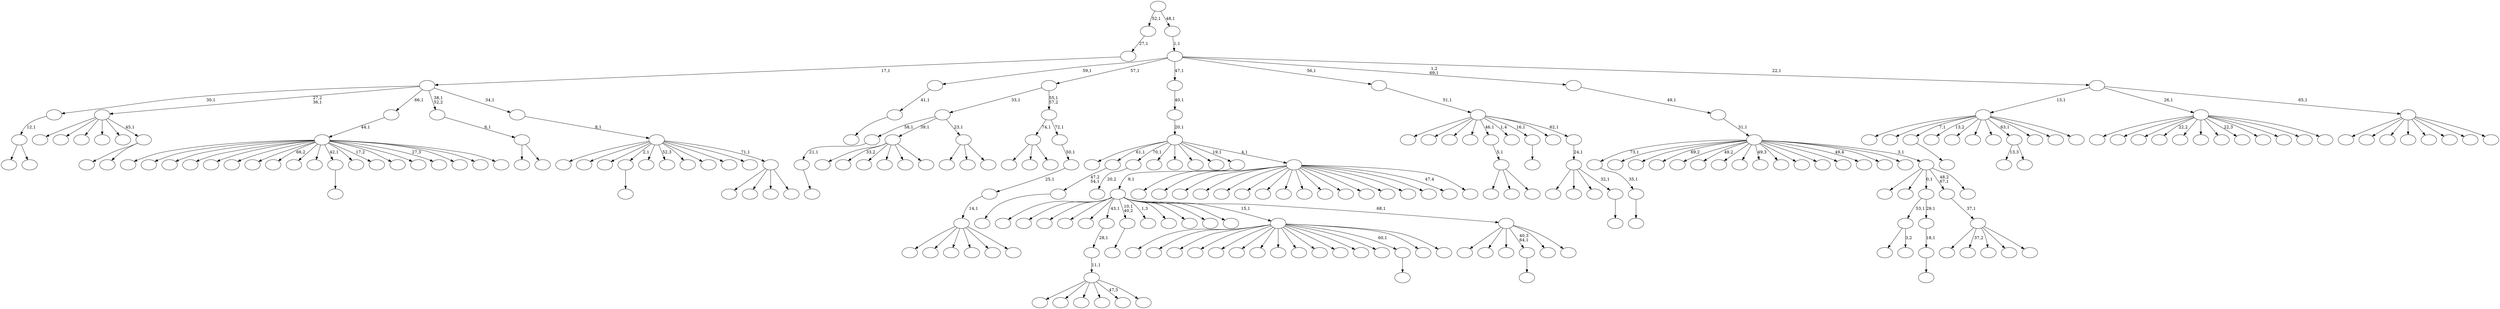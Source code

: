digraph T {
	275 [label=""]
	274 [label=""]
	273 [label=""]
	272 [label=""]
	271 [label=""]
	270 [label=""]
	269 [label=""]
	268 [label=""]
	267 [label=""]
	266 [label=""]
	265 [label=""]
	264 [label=""]
	263 [label=""]
	262 [label=""]
	261 [label=""]
	260 [label=""]
	259 [label=""]
	258 [label=""]
	257 [label=""]
	256 [label=""]
	255 [label=""]
	254 [label=""]
	253 [label=""]
	252 [label=""]
	251 [label=""]
	250 [label=""]
	249 [label=""]
	248 [label=""]
	247 [label=""]
	246 [label=""]
	245 [label=""]
	244 [label=""]
	243 [label=""]
	242 [label=""]
	241 [label=""]
	240 [label=""]
	239 [label=""]
	238 [label=""]
	237 [label=""]
	236 [label=""]
	235 [label=""]
	234 [label=""]
	233 [label=""]
	232 [label=""]
	231 [label=""]
	230 [label=""]
	229 [label=""]
	228 [label=""]
	227 [label=""]
	226 [label=""]
	225 [label=""]
	224 [label=""]
	223 [label=""]
	222 [label=""]
	221 [label=""]
	220 [label=""]
	219 [label=""]
	218 [label=""]
	217 [label=""]
	216 [label=""]
	215 [label=""]
	214 [label=""]
	213 [label=""]
	212 [label=""]
	211 [label=""]
	210 [label=""]
	209 [label=""]
	208 [label=""]
	207 [label=""]
	206 [label=""]
	205 [label=""]
	204 [label=""]
	203 [label=""]
	202 [label=""]
	201 [label=""]
	200 [label=""]
	199 [label=""]
	198 [label=""]
	197 [label=""]
	196 [label=""]
	195 [label=""]
	194 [label=""]
	193 [label=""]
	192 [label=""]
	191 [label=""]
	190 [label=""]
	189 [label=""]
	188 [label=""]
	187 [label=""]
	186 [label=""]
	185 [label=""]
	184 [label=""]
	183 [label=""]
	182 [label=""]
	181 [label=""]
	180 [label=""]
	179 [label=""]
	178 [label=""]
	177 [label=""]
	176 [label=""]
	175 [label=""]
	174 [label=""]
	173 [label=""]
	172 [label=""]
	171 [label=""]
	170 [label=""]
	169 [label=""]
	168 [label=""]
	167 [label=""]
	166 [label=""]
	165 [label=""]
	164 [label=""]
	163 [label=""]
	162 [label=""]
	161 [label=""]
	160 [label=""]
	159 [label=""]
	158 [label=""]
	157 [label=""]
	156 [label=""]
	155 [label=""]
	154 [label=""]
	153 [label=""]
	152 [label=""]
	151 [label=""]
	150 [label=""]
	149 [label=""]
	148 [label=""]
	147 [label=""]
	146 [label=""]
	145 [label=""]
	144 [label=""]
	143 [label=""]
	142 [label=""]
	141 [label=""]
	140 [label=""]
	139 [label=""]
	138 [label=""]
	137 [label=""]
	136 [label=""]
	135 [label=""]
	134 [label=""]
	133 [label=""]
	132 [label=""]
	131 [label=""]
	130 [label=""]
	129 [label=""]
	128 [label=""]
	127 [label=""]
	126 [label=""]
	125 [label=""]
	124 [label=""]
	123 [label=""]
	122 [label=""]
	121 [label=""]
	120 [label=""]
	119 [label=""]
	118 [label=""]
	117 [label=""]
	116 [label=""]
	115 [label=""]
	114 [label=""]
	113 [label=""]
	112 [label=""]
	111 [label=""]
	110 [label=""]
	109 [label=""]
	108 [label=""]
	107 [label=""]
	106 [label=""]
	105 [label=""]
	104 [label=""]
	103 [label=""]
	102 [label=""]
	101 [label=""]
	100 [label=""]
	99 [label=""]
	98 [label=""]
	97 [label=""]
	96 [label=""]
	95 [label=""]
	94 [label=""]
	93 [label=""]
	92 [label=""]
	91 [label=""]
	90 [label=""]
	89 [label=""]
	88 [label=""]
	87 [label=""]
	86 [label=""]
	85 [label=""]
	84 [label=""]
	83 [label=""]
	82 [label=""]
	81 [label=""]
	80 [label=""]
	79 [label=""]
	78 [label=""]
	77 [label=""]
	76 [label=""]
	75 [label=""]
	74 [label=""]
	73 [label=""]
	72 [label=""]
	71 [label=""]
	70 [label=""]
	69 [label=""]
	68 [label=""]
	67 [label=""]
	66 [label=""]
	65 [label=""]
	64 [label=""]
	63 [label=""]
	62 [label=""]
	61 [label=""]
	60 [label=""]
	59 [label=""]
	58 [label=""]
	57 [label=""]
	56 [label=""]
	55 [label=""]
	54 [label=""]
	53 [label=""]
	52 [label=""]
	51 [label=""]
	50 [label=""]
	49 [label=""]
	48 [label=""]
	47 [label=""]
	46 [label=""]
	45 [label=""]
	44 [label=""]
	43 [label=""]
	42 [label=""]
	41 [label=""]
	40 [label=""]
	39 [label=""]
	38 [label=""]
	37 [label=""]
	36 [label=""]
	35 [label=""]
	34 [label=""]
	33 [label=""]
	32 [label=""]
	31 [label=""]
	30 [label=""]
	29 [label=""]
	28 [label=""]
	27 [label=""]
	26 [label=""]
	25 [label=""]
	24 [label=""]
	23 [label=""]
	22 [label=""]
	21 [label=""]
	20 [label=""]
	19 [label=""]
	18 [label=""]
	17 [label=""]
	16 [label=""]
	15 [label=""]
	14 [label=""]
	13 [label=""]
	12 [label=""]
	11 [label=""]
	10 [label=""]
	9 [label=""]
	8 [label=""]
	7 [label=""]
	6 [label=""]
	5 [label=""]
	4 [label=""]
	3 [label=""]
	2 [label=""]
	1 [label=""]
	0 [label=""]
	263 -> 264 [label=""]
	262 -> 263 [label="35,1"]
	240 -> 241 [label=""]
	239 -> 240 [label="41,1"]
	229 -> 230 [label=""]
	228 -> 229 [label="21,1"]
	199 -> 200 [label=""]
	192 -> 193 [label=""]
	183 -> 268 [label=""]
	183 -> 184 [label="3,2"]
	180 -> 181 [label=""]
	179 -> 180 [label="47,2\n54,1"]
	172 -> 173 [label="20,2"]
	155 -> 251 [label=""]
	155 -> 245 [label=""]
	155 -> 242 [label=""]
	155 -> 238 [label=""]
	155 -> 203 [label="47,3"]
	155 -> 156 [label=""]
	154 -> 155 [label="11,1"]
	153 -> 154 [label="28,1"]
	138 -> 231 [label=""]
	138 -> 221 [label="33,2"]
	138 -> 216 [label=""]
	138 -> 213 [label=""]
	138 -> 147 [label=""]
	138 -> 139 [label=""]
	134 -> 135 [label=""]
	125 -> 269 [label="13,3"]
	125 -> 126 [label=""]
	122 -> 248 [label=""]
	122 -> 123 [label=""]
	121 -> 122 [label="12,1"]
	117 -> 118 [label=""]
	114 -> 243 [label=""]
	114 -> 162 [label=""]
	114 -> 115 [label=""]
	111 -> 233 [label=""]
	111 -> 174 [label=""]
	111 -> 112 [label=""]
	110 -> 111 [label="5,1"]
	108 -> 207 [label=""]
	108 -> 149 [label=""]
	108 -> 109 [label=""]
	107 -> 228 [label="58,1"]
	107 -> 138 [label="39,1"]
	107 -> 108 [label="23,1"]
	104 -> 105 [label=""]
	103 -> 104 [label="18,1"]
	102 -> 183 [label="53,1"]
	102 -> 103 [label="29,1"]
	90 -> 91 [label=""]
	73 -> 74 [label=""]
	68 -> 274 [label=""]
	68 -> 265 [label=""]
	68 -> 192 [label="7,1"]
	68 -> 168 [label="13,2"]
	68 -> 167 [label=""]
	68 -> 152 [label=""]
	68 -> 129 [label=""]
	68 -> 125 [label="63,1"]
	68 -> 99 [label=""]
	68 -> 80 [label=""]
	68 -> 69 [label=""]
	64 -> 160 [label=""]
	64 -> 65 [label=""]
	63 -> 258 [label=""]
	63 -> 252 [label=""]
	63 -> 217 [label=""]
	63 -> 169 [label=""]
	63 -> 158 [label=""]
	63 -> 64 [label="45,1"]
	59 -> 60 [label=""]
	56 -> 255 [label=""]
	56 -> 226 [label=""]
	56 -> 210 [label=""]
	56 -> 209 [label=""]
	56 -> 190 [label=""]
	56 -> 182 [label=""]
	56 -> 151 [label=""]
	56 -> 137 [label="66,2"]
	56 -> 127 [label=""]
	56 -> 124 [label=""]
	56 -> 117 [label="42,1"]
	56 -> 116 [label=""]
	56 -> 98 [label="17,2"]
	56 -> 93 [label=""]
	56 -> 84 [label=""]
	56 -> 83 [label="27,3"]
	56 -> 62 [label=""]
	56 -> 61 [label=""]
	56 -> 57 [label=""]
	55 -> 56 [label="44,1"]
	53 -> 271 [label=""]
	53 -> 267 [label="37,2"]
	53 -> 166 [label=""]
	53 -> 100 [label=""]
	53 -> 54 [label=""]
	52 -> 53 [label="37,1"]
	50 -> 224 [label=""]
	50 -> 51 [label=""]
	49 -> 50 [label="6,1"]
	45 -> 275 [label=""]
	45 -> 273 [label=""]
	45 -> 270 [label=""]
	45 -> 261 [label=""]
	45 -> 214 [label=""]
	45 -> 46 [label=""]
	44 -> 45 [label="14,1"]
	43 -> 44 [label="25,1"]
	42 -> 43 [label="50,1"]
	41 -> 114 [label="74,1"]
	41 -> 42 [label="72,1"]
	40 -> 107 [label="33,1"]
	40 -> 41 [label="55,1\n57,2"]
	38 -> 212 [label=""]
	38 -> 85 [label=""]
	38 -> 82 [label=""]
	38 -> 39 [label=""]
	37 -> 259 [label=""]
	37 -> 250 [label=""]
	37 -> 232 [label=""]
	37 -> 199 [label="2,1"]
	37 -> 187 [label=""]
	37 -> 176 [label="52,3"]
	37 -> 159 [label=""]
	37 -> 145 [label=""]
	37 -> 78 [label=""]
	37 -> 75 [label=""]
	37 -> 38 [label="71,1"]
	36 -> 37 [label="8,1"]
	35 -> 121 [label="30,1"]
	35 -> 63 [label="27,2\n36,1"]
	35 -> 55 [label="66,1"]
	35 -> 49 [label="38,1\n52,2"]
	35 -> 36 [label="34,1"]
	34 -> 35 [label="17,1"]
	33 -> 34 [label="27,1"]
	31 -> 257 [label=""]
	31 -> 253 [label=""]
	31 -> 206 [label=""]
	31 -> 194 [label=""]
	31 -> 189 [label=""]
	31 -> 186 [label=""]
	31 -> 171 [label=""]
	31 -> 148 [label=""]
	31 -> 132 [label=""]
	31 -> 131 [label=""]
	31 -> 96 [label=""]
	31 -> 86 [label=""]
	31 -> 77 [label=""]
	31 -> 73 [label="60,1"]
	31 -> 66 [label=""]
	31 -> 32 [label=""]
	28 -> 170 [label=""]
	28 -> 94 [label=""]
	28 -> 81 [label=""]
	28 -> 59 [label="40,3\n64,1"]
	28 -> 48 [label=""]
	28 -> 29 [label=""]
	27 -> 246 [label=""]
	27 -> 223 [label=""]
	27 -> 218 [label=""]
	27 -> 195 [label=""]
	27 -> 178 [label=""]
	27 -> 153 [label="43,1"]
	27 -> 134 [label="10,1\n40,2"]
	27 -> 133 [label="1,3"]
	27 -> 88 [label=""]
	27 -> 76 [label=""]
	27 -> 72 [label=""]
	27 -> 58 [label=""]
	27 -> 31 [label="15,1"]
	27 -> 28 [label="68,1"]
	26 -> 27 [label="9,1"]
	24 -> 272 [label=""]
	24 -> 266 [label=""]
	24 -> 256 [label=""]
	24 -> 247 [label=""]
	24 -> 244 [label=""]
	24 -> 225 [label=""]
	24 -> 220 [label=""]
	24 -> 205 [label=""]
	24 -> 164 [label=""]
	24 -> 163 [label=""]
	24 -> 157 [label=""]
	24 -> 128 [label=""]
	24 -> 97 [label=""]
	24 -> 92 [label=""]
	24 -> 89 [label=""]
	24 -> 30 [label="47,4"]
	24 -> 25 [label=""]
	23 -> 234 [label=""]
	23 -> 179 [label="61,1"]
	23 -> 172 [label="70,1"]
	23 -> 146 [label=""]
	23 -> 130 [label=""]
	23 -> 87 [label=""]
	23 -> 71 [label=""]
	23 -> 26 [label="19,1"]
	23 -> 24 [label="4,1"]
	22 -> 23 [label="20,1"]
	21 -> 22 [label="40,1"]
	19 -> 20 [label=""]
	18 -> 260 [label=""]
	18 -> 227 [label=""]
	18 -> 211 [label=""]
	18 -> 19 [label="32,1"]
	17 -> 18 [label="24,1"]
	16 -> 215 [label=""]
	16 -> 202 [label=""]
	16 -> 191 [label=""]
	16 -> 177 [label=""]
	16 -> 110 [label="46,1"]
	16 -> 95 [label="1,4"]
	16 -> 90 [label="16,1"]
	16 -> 47 [label=""]
	16 -> 17 [label="62,1"]
	15 -> 16 [label="51,1"]
	13 -> 222 [label=""]
	13 -> 219 [label=""]
	13 -> 201 [label=""]
	13 -> 198 [label="22,2"]
	13 -> 196 [label=""]
	13 -> 185 [label=""]
	13 -> 143 [label=""]
	13 -> 119 [label="22,3"]
	13 -> 106 [label=""]
	13 -> 101 [label=""]
	13 -> 67 [label=""]
	13 -> 14 [label=""]
	9 -> 204 [label=""]
	9 -> 141 [label=""]
	9 -> 102 [label="0,1"]
	9 -> 52 [label="48,2\n67,1"]
	9 -> 10 [label=""]
	8 -> 262 [label="73,1"]
	8 -> 254 [label=""]
	8 -> 249 [label=""]
	8 -> 236 [label="69,2"]
	8 -> 235 [label=""]
	8 -> 208 [label="49,2"]
	8 -> 197 [label=""]
	8 -> 188 [label=""]
	8 -> 165 [label="49,3"]
	8 -> 161 [label=""]
	8 -> 150 [label=""]
	8 -> 144 [label=""]
	8 -> 142 [label=""]
	8 -> 140 [label="49,4"]
	8 -> 113 [label=""]
	8 -> 79 [label=""]
	8 -> 9 [label="3,1"]
	7 -> 8 [label="31,1"]
	6 -> 7 [label="49,1"]
	4 -> 237 [label=""]
	4 -> 175 [label=""]
	4 -> 136 [label=""]
	4 -> 120 [label=""]
	4 -> 70 [label=""]
	4 -> 12 [label=""]
	4 -> 11 [label=""]
	4 -> 5 [label=""]
	3 -> 68 [label="13,1"]
	3 -> 13 [label="26,1"]
	3 -> 4 [label="65,1"]
	2 -> 239 [label="59,1"]
	2 -> 40 [label="57,1"]
	2 -> 21 [label="47,1"]
	2 -> 15 [label="56,1"]
	2 -> 6 [label="1,2\n69,1"]
	2 -> 3 [label="22,1"]
	1 -> 2 [label="1,1"]
	0 -> 33 [label="52,1"]
	0 -> 1 [label="48,1"]
}
